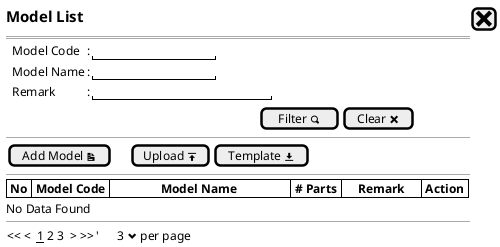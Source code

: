 @startsalt
{
  <size:15><b>Model List |[<size:25><&x>]|*
  ==
  {
    .|Model Code        |: |"               "|*
    .|Model Name        |: |"               "|*
    .|Remark            |: |"                      "|*
  }
  {|                                                                                |[Filter <&magnifying-glass>]|[Clear <&x>]|}
  --
  {
  [Add Model <&document>]|.|.|.|[Upload <&data-transfer-upload>]| [Template <&data-transfer-download>]|* 
  }
  --
  {#
   | <b>No | <b>Model Code |                <b>Model Name                 | <b># Parts |<b>     Remark     |<b> Action |*|*|*
  }
  No Data Found
  --
  {
  << <  __1__ 2 3  > >>  |'      3 <&chevron-bottom> per page |*
  }

}
@endsalt
